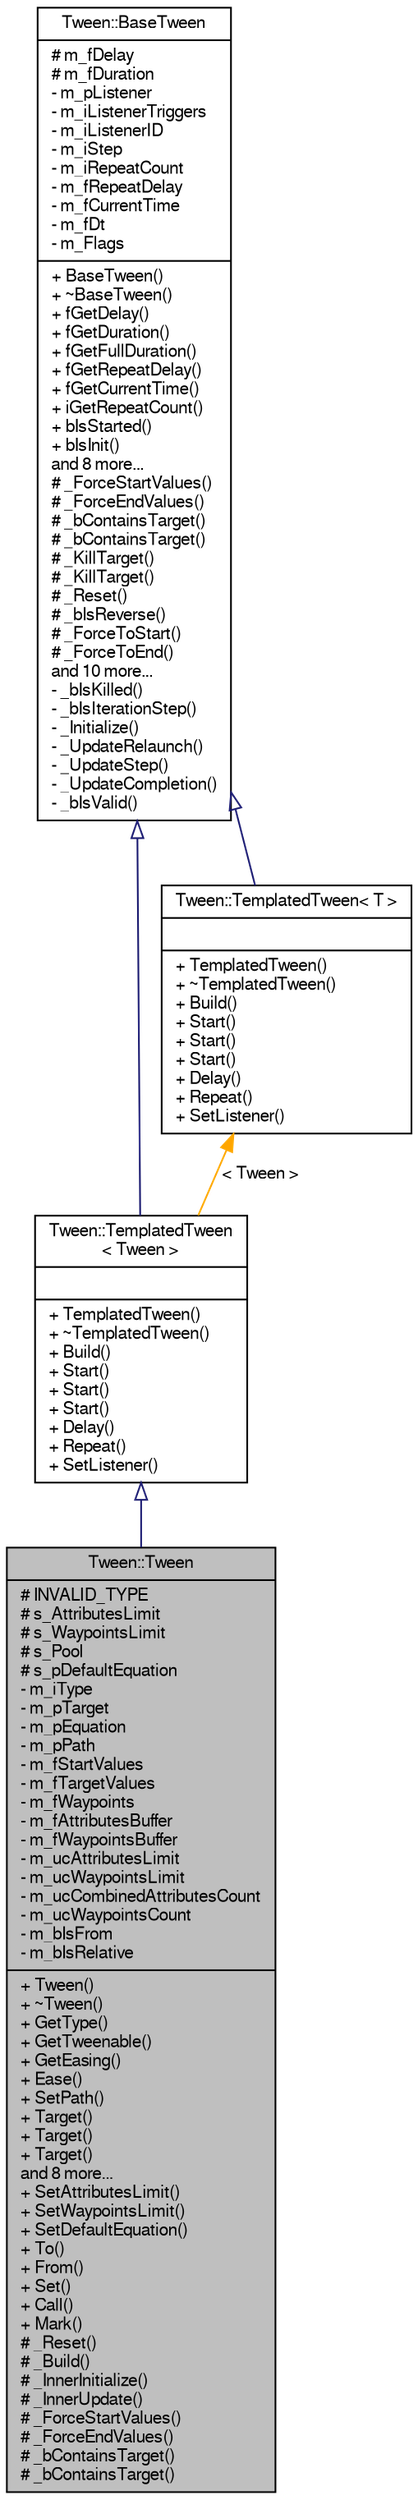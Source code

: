 digraph "Tween::Tween"
{
  bgcolor="transparent";
  edge [fontname="FreeSans",fontsize="10",labelfontname="FreeSans",labelfontsize="10"];
  node [fontname="FreeSans",fontsize="10",shape=record];
  Node1 [label="{Tween::Tween\n|# INVALID_TYPE\l# s_AttributesLimit\l# s_WaypointsLimit\l# s_Pool\l# s_pDefaultEquation\l- m_iType\l- m_pTarget\l- m_pEquation\l- m_pPath\l- m_fStartValues\l- m_fTargetValues\l- m_fWaypoints\l- m_fAttributesBuffer\l- m_fWaypointsBuffer\l- m_ucAttributesLimit\l- m_ucWaypointsLimit\l- m_ucCombinedAttributesCount\l- m_ucWaypointsCount\l- m_bIsFrom\l- m_bIsRelative\l|+ Tween()\l+ ~Tween()\l+ GetType()\l+ GetTweenable()\l+ GetEasing()\l+ Ease()\l+ SetPath()\l+ Target()\l+ Target()\l+ Target()\land 8 more...\l+ SetAttributesLimit()\l+ SetWaypointsLimit()\l+ SetDefaultEquation()\l+ To()\l+ From()\l+ Set()\l+ Call()\l+ Mark()\l# _Reset()\l# _Build()\l# _InnerInitialize()\l# _InnerUpdate()\l# _ForceStartValues()\l# _ForceEndValues()\l# _bContainsTarget()\l# _bContainsTarget()\l}",height=0.2,width=0.4,color="black", fillcolor="grey75", style="filled" fontcolor="black"];
  Node2 -> Node1 [dir="back",color="midnightblue",fontsize="10",style="solid",arrowtail="onormal",fontname="FreeSans"];
  Node2 [label="{Tween::TemplatedTween\l\< Tween \>\n||+ TemplatedTween()\l+ ~TemplatedTween()\l+ Build()\l+ Start()\l+ Start()\l+ Start()\l+ Delay()\l+ Repeat()\l+ SetListener()\l}",height=0.2,width=0.4,color="black",URL="$d5/dac/classTween_1_1TemplatedTween.html"];
  Node3 -> Node2 [dir="back",color="midnightblue",fontsize="10",style="solid",arrowtail="onormal",fontname="FreeSans"];
  Node3 [label="{Tween::BaseTween\n|# m_fDelay\l# m_fDuration\l- m_pListener\l- m_iListenerTriggers\l- m_iListenerID\l- m_iStep\l- m_iRepeatCount\l- m_fRepeatDelay\l- m_fCurrentTime\l- m_fDt\l- m_Flags\l|+ BaseTween()\l+ ~BaseTween()\l+ fGetDelay()\l+ fGetDuration()\l+ fGetFullDuration()\l+ fGetRepeatDelay()\l+ fGetCurrentTime()\l+ iGetRepeatCount()\l+ bIsStarted()\l+ bIsInit()\land 8 more...\l# _ForceStartValues()\l# _ForceEndValues()\l# _bContainsTarget()\l# _bContainsTarget()\l# _KillTarget()\l# _KillTarget()\l# _Reset()\l# _bIsReverse()\l# _ForceToStart()\l# _ForceToEnd()\land 10 more...\l- _bIsKilled()\l- _bIsIterationStep()\l- _Initialize()\l- _UpdateRelaunch()\l- _UpdateStep()\l- _UpdateCompletion()\l- _bIsValid()\l}",height=0.2,width=0.4,color="black",URL="$dc/d9e/classTween_1_1BaseTween.html"];
  Node4 -> Node2 [dir="back",color="orange",fontsize="10",style="solid",label=" \< Tween \>" ,fontname="FreeSans"];
  Node4 [label="{Tween::TemplatedTween\< T \>\n||+ TemplatedTween()\l+ ~TemplatedTween()\l+ Build()\l+ Start()\l+ Start()\l+ Start()\l+ Delay()\l+ Repeat()\l+ SetListener()\l}",height=0.2,width=0.4,color="black",URL="$d5/dac/classTween_1_1TemplatedTween.html"];
  Node3 -> Node4 [dir="back",color="midnightblue",fontsize="10",style="solid",arrowtail="onormal",fontname="FreeSans"];
}
